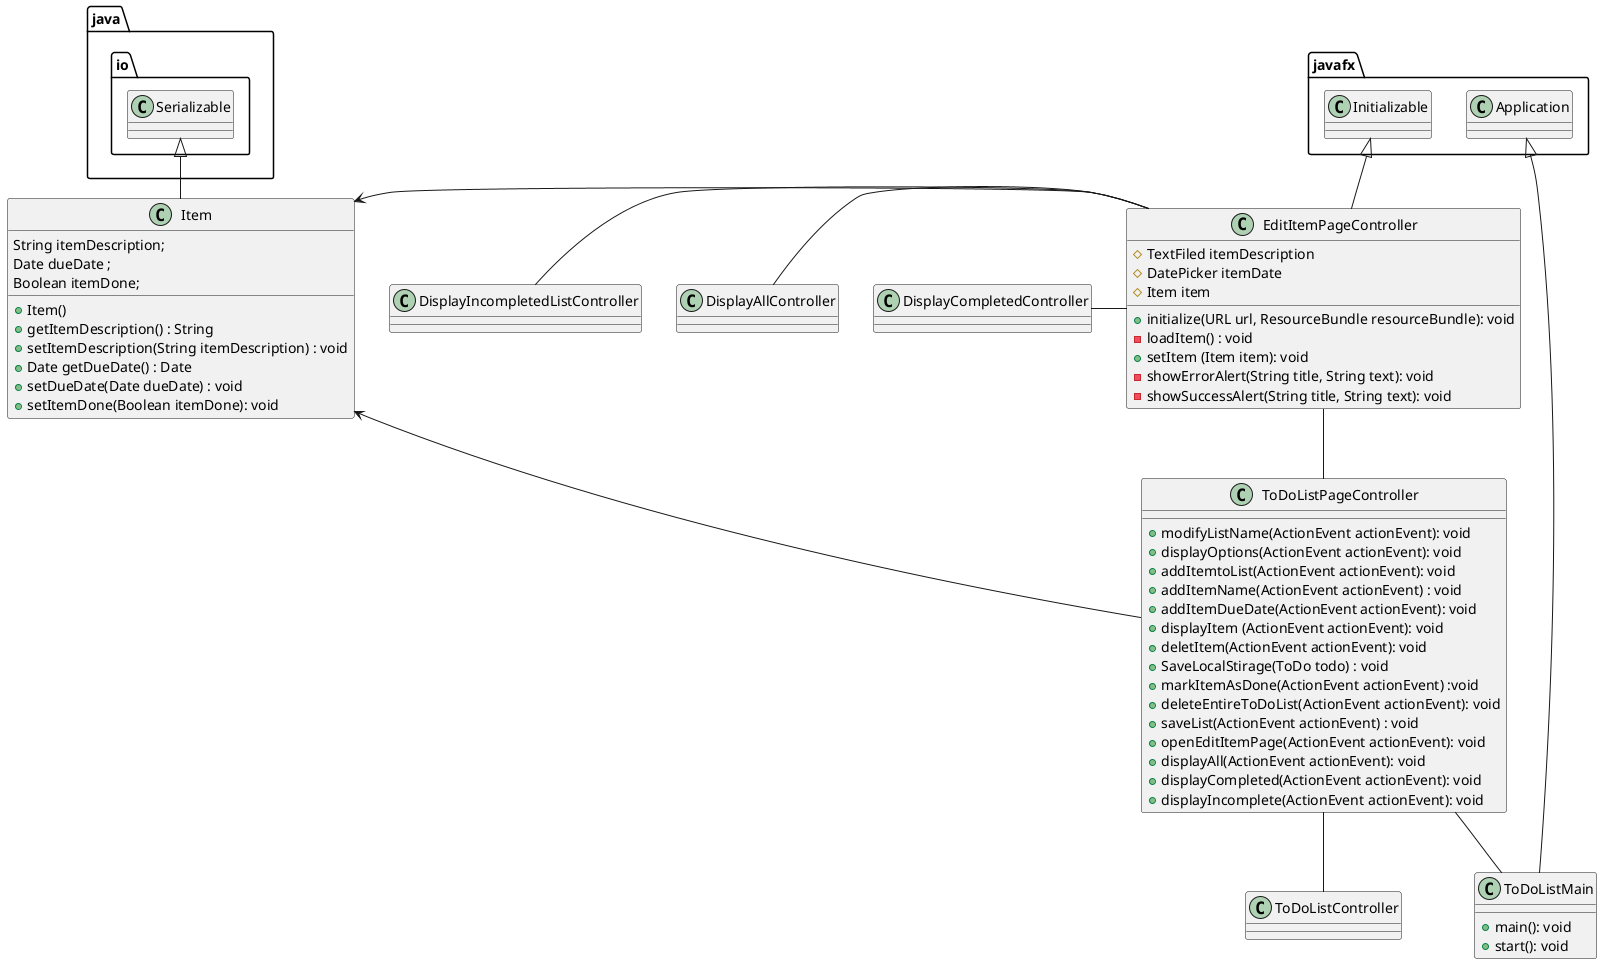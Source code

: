 @startuml
'https://plantuml.com/sequence-diagram

class ToDoListMain{
   + main(): void
   + start(): void
}

class Item{
 String itemDescription;
 Date dueDate ;
 Boolean itemDone;

+Item()
 + getItemDescription() : String
 + setItemDescription(String itemDescription) : void
 +Date getDueDate() : Date
 + setDueDate(Date dueDate) : void
 + setItemDone(Boolean itemDone): void

}

class EditItemPageController {

#TextFiled itemDescription
#DatePicker itemDate
#Item item
+initialize(URL url, ResourceBundle resourceBundle): void
-loadItem() : void
+setItem (Item item): void
-showErrorAlert(String title, String text): void
-showSuccessAlert(String title, String text): void

}






class ToDoListPageController {
+ modifyListName(ActionEvent actionEvent): void
+ displayOptions(ActionEvent actionEvent): void
+ addItemtoList(ActionEvent actionEvent): void
+ addItemName(ActionEvent actionEvent) : void
+ addItemDueDate(ActionEvent actionEvent): void
+ displayItem (ActionEvent actionEvent): void
+  deletItem(ActionEvent actionEvent): void
+ SaveLocalStirage(ToDo todo) : void
+ markItemAsDone(ActionEvent actionEvent) :void
+ deleteEntireToDoList(ActionEvent actionEvent): void
+ saveList(ActionEvent actionEvent) : void
+ openEditItemPage(ActionEvent actionEvent): void
+  displayAll(ActionEvent actionEvent): void
+ displayCompleted(ActionEvent actionEvent): void
+ displayIncomplete(ActionEvent actionEvent): void



}

javafx.Application <|-- ToDoListMain
java.io.Serializable<|--Item
javafx.Initializable<|--EditItemPageController
ToDoListPageController -- ToDoListMain
Item<-EditItemPageController
Item<-ToDoListPageController

DisplayAllController - EditItemPageController
DisplayCompletedController - EditItemPageController
DisplayIncompletedListController - EditItemPageController
EditItemPageController -- ToDoListPageController
ToDoListPageController -- ToDoListController

@enduml